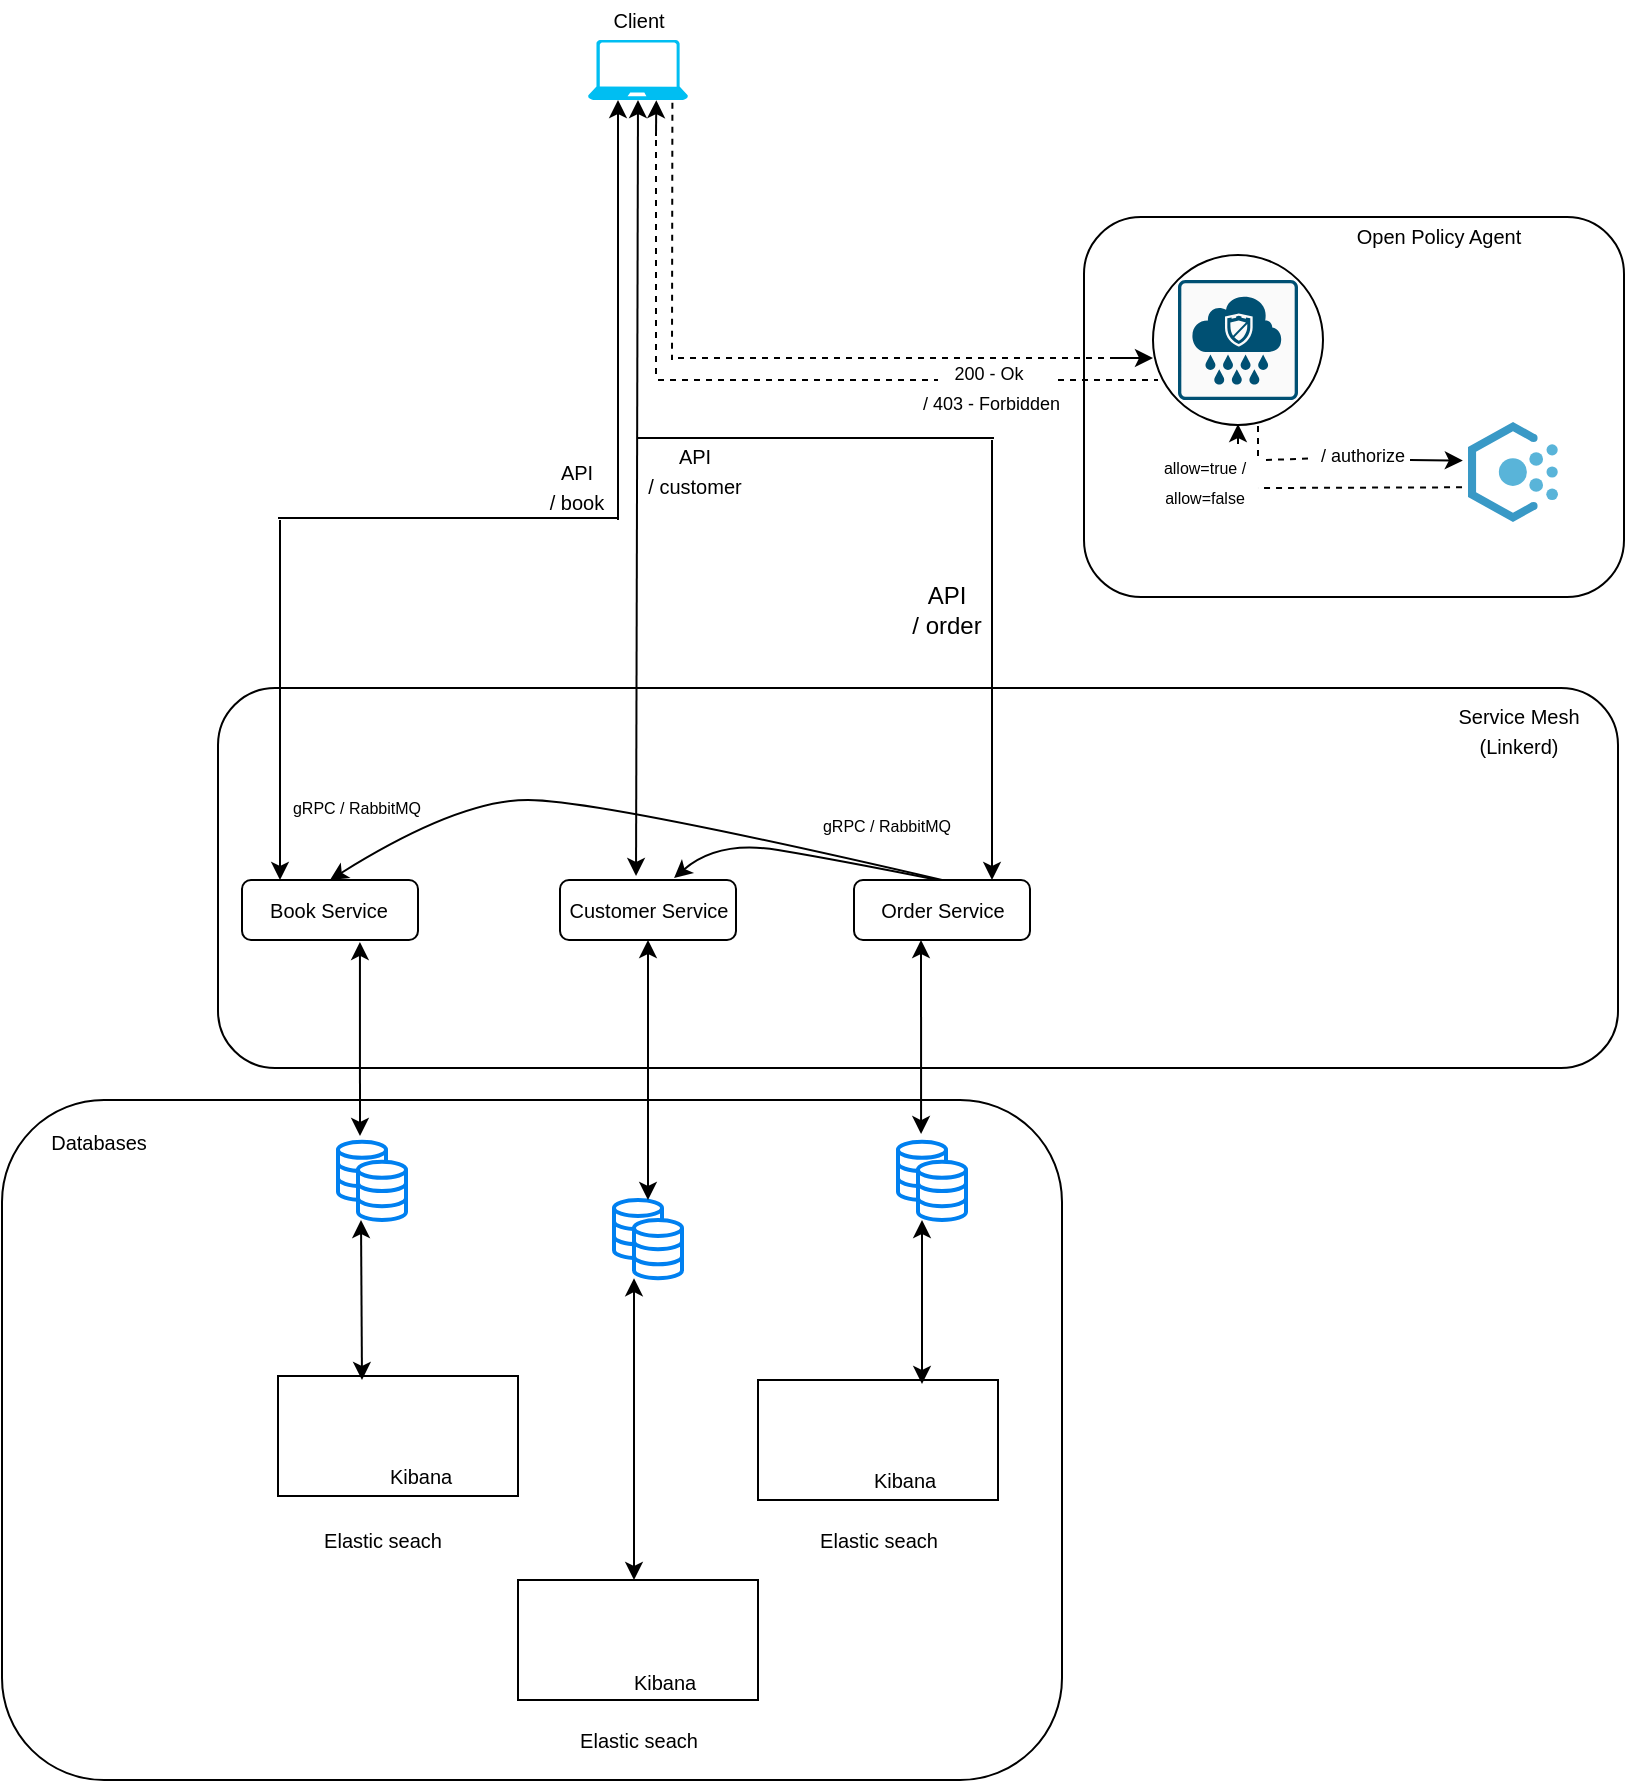 <mxfile version="13.1.3">
    <diagram id="rZOU31GtYG_FSq2hGe2G" name="Page-1">
        <mxGraphModel dx="571" dy="313" grid="1" gridSize="10" guides="1" tooltips="1" connect="1" arrows="1" fold="1" page="1" pageScale="1" pageWidth="850" pageHeight="1100" math="0" shadow="0">
            <root>
                <mxCell id="0"/>
                <mxCell id="1" parent="0"/>
                <mxCell id="GPaO3mNPhnGk44heOKdt-1" value="" style="html=1;verticalLabelPosition=bottom;align=center;labelBackgroundColor=#ffffff;verticalAlign=top;strokeWidth=2;strokeColor=#0080F0;shadow=0;dashed=0;shape=mxgraph.ios7.icons.data;" parent="1" vertex="1">
                    <mxGeometry x="408" y="610" width="24" height="29.1" as="geometry"/>
                </mxCell>
                <mxCell id="GPaO3mNPhnGk44heOKdt-2" value="" style="html=1;verticalLabelPosition=bottom;align=center;labelBackgroundColor=#ffffff;verticalAlign=top;strokeWidth=2;strokeColor=#0080F0;shadow=0;dashed=0;shape=mxgraph.ios7.icons.data;" parent="1" vertex="1">
                    <mxGeometry x="550" y="580.9" width="24" height="29.1" as="geometry"/>
                </mxCell>
                <mxCell id="GPaO3mNPhnGk44heOKdt-3" value="" style="html=1;verticalLabelPosition=bottom;align=center;labelBackgroundColor=#ffffff;verticalAlign=top;strokeWidth=2;strokeColor=#0080F0;shadow=0;dashed=0;shape=mxgraph.ios7.icons.data;" parent="1" vertex="1">
                    <mxGeometry x="270" y="580.9" width="24" height="29.1" as="geometry"/>
                </mxCell>
                <mxCell id="GPaO3mNPhnGk44heOKdt-4" value="" style="shape=image;html=1;verticalAlign=top;verticalLabelPosition=bottom;labelBackgroundColor=#ffffff;imageAspect=0;aspect=fixed;image=https://cdn4.iconfinder.com/data/icons/logos-brands-5/24/elastic-128.png" parent="1" vertex="1">
                    <mxGeometry x="242" y="698" width="28" height="28" as="geometry"/>
                </mxCell>
                <mxCell id="GPaO3mNPhnGk44heOKdt-5" value="" style="rounded=0;whiteSpace=wrap;html=1;fillColor=none;" parent="1" vertex="1">
                    <mxGeometry x="240" y="698" width="120" height="60" as="geometry"/>
                </mxCell>
                <mxCell id="GPaO3mNPhnGk44heOKdt-6" value="" style="rounded=0;whiteSpace=wrap;html=1;fillColor=none;" parent="1" vertex="1">
                    <mxGeometry x="360" y="800" width="120" height="60" as="geometry"/>
                </mxCell>
                <mxCell id="GPaO3mNPhnGk44heOKdt-7" value="" style="rounded=0;whiteSpace=wrap;html=1;fillColor=none;" parent="1" vertex="1">
                    <mxGeometry x="480" y="700" width="120" height="60" as="geometry"/>
                </mxCell>
                <mxCell id="GPaO3mNPhnGk44heOKdt-8" value="" style="shape=image;html=1;verticalAlign=top;verticalLabelPosition=bottom;labelBackgroundColor=#ffffff;imageAspect=0;aspect=fixed;image=https://cdn4.iconfinder.com/data/icons/logos-brands-5/24/elastic-128.png" parent="1" vertex="1">
                    <mxGeometry x="480" y="702" width="28" height="28" as="geometry"/>
                </mxCell>
                <mxCell id="GPaO3mNPhnGk44heOKdt-9" value="" style="shape=image;html=1;verticalAlign=top;verticalLabelPosition=bottom;labelBackgroundColor=#ffffff;imageAspect=0;aspect=fixed;image=https://cdn4.iconfinder.com/data/icons/logos-brands-5/24/elastic-128.png" parent="1" vertex="1">
                    <mxGeometry x="360" y="800" width="28" height="28" as="geometry"/>
                </mxCell>
                <mxCell id="GPaO3mNPhnGk44heOKdt-10" value="" style="shape=image;html=1;verticalAlign=top;verticalLabelPosition=bottom;labelBackgroundColor=#ffffff;imageAspect=0;aspect=fixed;image=https://cdn4.iconfinder.com/data/icons/logos-brands-5/24/kibana-128.png;fillColor=none;" parent="1" vertex="1">
                    <mxGeometry x="332" y="730" width="28" height="28" as="geometry"/>
                </mxCell>
                <mxCell id="GPaO3mNPhnGk44heOKdt-11" value="" style="shape=image;html=1;verticalAlign=top;verticalLabelPosition=bottom;labelBackgroundColor=#ffffff;imageAspect=0;aspect=fixed;image=https://cdn4.iconfinder.com/data/icons/logos-brands-5/24/kibana-128.png;fillColor=none;" parent="1" vertex="1">
                    <mxGeometry x="452" y="832" width="28" height="28" as="geometry"/>
                </mxCell>
                <mxCell id="GPaO3mNPhnGk44heOKdt-12" value="" style="shape=image;html=1;verticalAlign=top;verticalLabelPosition=bottom;labelBackgroundColor=#ffffff;imageAspect=0;aspect=fixed;image=https://cdn4.iconfinder.com/data/icons/logos-brands-5/24/kibana-128.png;fillColor=none;" parent="1" vertex="1">
                    <mxGeometry x="572" y="732" width="28" height="28" as="geometry"/>
                </mxCell>
                <mxCell id="GPaO3mNPhnGk44heOKdt-13" value="" style="html=1;verticalLabelPosition=bottom;align=center;labelBackgroundColor=#ffffff;verticalAlign=top;strokeWidth=2;strokeColor=#0080F0;shadow=0;dashed=0;shape=mxgraph.ios7.icons.data;" parent="1" vertex="1">
                    <mxGeometry x="280" y="590.9" width="24" height="29.1" as="geometry"/>
                </mxCell>
                <mxCell id="GPaO3mNPhnGk44heOKdt-14" value="" style="html=1;verticalLabelPosition=bottom;align=center;labelBackgroundColor=#ffffff;verticalAlign=top;strokeWidth=2;strokeColor=#0080F0;shadow=0;dashed=0;shape=mxgraph.ios7.icons.data;" parent="1" vertex="1">
                    <mxGeometry x="560" y="590.9" width="24" height="29.1" as="geometry"/>
                </mxCell>
                <mxCell id="GPaO3mNPhnGk44heOKdt-15" value="" style="html=1;verticalLabelPosition=bottom;align=center;labelBackgroundColor=#ffffff;verticalAlign=top;strokeWidth=2;strokeColor=#0080F0;shadow=0;dashed=0;shape=mxgraph.ios7.icons.data;" parent="1" vertex="1">
                    <mxGeometry x="418" y="620" width="24" height="29.1" as="geometry"/>
                </mxCell>
                <mxCell id="GPaO3mNPhnGk44heOKdt-17" value="" style="endArrow=classic;startArrow=classic;html=1;" parent="1" edge="1">
                    <mxGeometry width="50" height="50" relative="1" as="geometry">
                        <mxPoint x="282" y="700" as="sourcePoint"/>
                        <mxPoint x="281.5" y="620" as="targetPoint"/>
                    </mxGeometry>
                </mxCell>
                <mxCell id="GPaO3mNPhnGk44heOKdt-18" value="" style="endArrow=classic;startArrow=classic;html=1;" parent="1" edge="1">
                    <mxGeometry width="50" height="50" relative="1" as="geometry">
                        <mxPoint x="418" y="800" as="sourcePoint"/>
                        <mxPoint x="418" y="649.1" as="targetPoint"/>
                    </mxGeometry>
                </mxCell>
                <mxCell id="GPaO3mNPhnGk44heOKdt-19" value="" style="endArrow=classic;startArrow=classic;html=1;" parent="1" edge="1">
                    <mxGeometry width="50" height="50" relative="1" as="geometry">
                        <mxPoint x="562" y="702" as="sourcePoint"/>
                        <mxPoint x="562" y="620" as="targetPoint"/>
                    </mxGeometry>
                </mxCell>
                <mxCell id="GPaO3mNPhnGk44heOKdt-21" value="" style="rounded=1;whiteSpace=wrap;html=1;fillColor=none;" parent="1" vertex="1">
                    <mxGeometry x="222" y="450" width="88" height="30" as="geometry"/>
                </mxCell>
                <mxCell id="GPaO3mNPhnGk44heOKdt-22" value="" style="rounded=1;whiteSpace=wrap;html=1;fillColor=none;" parent="1" vertex="1">
                    <mxGeometry x="381" y="450" width="88" height="30" as="geometry"/>
                </mxCell>
                <mxCell id="GPaO3mNPhnGk44heOKdt-23" value="" style="rounded=1;whiteSpace=wrap;html=1;fillColor=none;" parent="1" vertex="1">
                    <mxGeometry x="528" y="450" width="88" height="30" as="geometry"/>
                </mxCell>
                <mxCell id="GPaO3mNPhnGk44heOKdt-24" value="" style="endArrow=classic;startArrow=classic;html=1;" parent="1" edge="1">
                    <mxGeometry width="50" height="50" relative="1" as="geometry">
                        <mxPoint x="425" y="610" as="sourcePoint"/>
                        <mxPoint x="425" y="480" as="targetPoint"/>
                    </mxGeometry>
                </mxCell>
                <mxCell id="GPaO3mNPhnGk44heOKdt-25" value="" style="endArrow=classic;startArrow=classic;html=1;entryX=0.67;entryY=1.033;entryDx=0;entryDy=0;entryPerimeter=0;" parent="1" target="GPaO3mNPhnGk44heOKdt-21" edge="1">
                    <mxGeometry width="50" height="50" relative="1" as="geometry">
                        <mxPoint x="281" y="578" as="sourcePoint"/>
                        <mxPoint x="282" y="480" as="targetPoint"/>
                    </mxGeometry>
                </mxCell>
                <mxCell id="GPaO3mNPhnGk44heOKdt-26" value="" style="endArrow=classic;startArrow=classic;html=1;entryX=0.67;entryY=1.033;entryDx=0;entryDy=0;entryPerimeter=0;" parent="1" edge="1">
                    <mxGeometry width="50" height="50" relative="1" as="geometry">
                        <mxPoint x="561.54" y="577.01" as="sourcePoint"/>
                        <mxPoint x="561.5" y="480" as="targetPoint"/>
                    </mxGeometry>
                </mxCell>
                <mxCell id="GPaO3mNPhnGk44heOKdt-30" value="" style="curved=1;endArrow=classic;html=1;exitX=0.5;exitY=0;exitDx=0;exitDy=0;entryX=0.5;entryY=0;entryDx=0;entryDy=0;" parent="1" source="GPaO3mNPhnGk44heOKdt-23" target="GPaO3mNPhnGk44heOKdt-21" edge="1">
                    <mxGeometry width="50" height="50" relative="1" as="geometry">
                        <mxPoint x="563" y="400" as="sourcePoint"/>
                        <mxPoint x="266" y="420" as="targetPoint"/>
                        <Array as="points">
                            <mxPoint x="400" y="410"/>
                            <mxPoint x="330" y="410"/>
                        </Array>
                    </mxGeometry>
                </mxCell>
                <mxCell id="GPaO3mNPhnGk44heOKdt-31" value="" style="curved=1;endArrow=classic;html=1;entryX=0.648;entryY=-0.033;entryDx=0;entryDy=0;entryPerimeter=0;" parent="1" target="GPaO3mNPhnGk44heOKdt-22" edge="1">
                    <mxGeometry width="50" height="50" relative="1" as="geometry">
                        <mxPoint x="570" y="450" as="sourcePoint"/>
                        <mxPoint x="320" y="430" as="targetPoint"/>
                        <Array as="points">
                            <mxPoint x="520" y="440"/>
                            <mxPoint x="460" y="430"/>
                        </Array>
                    </mxGeometry>
                </mxCell>
                <mxCell id="GPaO3mNPhnGk44heOKdt-32" value="&lt;font style=&quot;font-size: 10px&quot;&gt;Book Service&lt;/font&gt;" style="text;html=1;align=center;verticalAlign=middle;resizable=0;points=[];autosize=1;" parent="1" vertex="1">
                    <mxGeometry x="230" y="455" width="70" height="20" as="geometry"/>
                </mxCell>
                <mxCell id="GPaO3mNPhnGk44heOKdt-33" value="&lt;font style=&quot;font-size: 10px&quot;&gt;Customer Service&lt;/font&gt;" style="text;html=1;align=center;verticalAlign=middle;resizable=0;points=[];autosize=1;" parent="1" vertex="1">
                    <mxGeometry x="380" y="455" width="90" height="20" as="geometry"/>
                </mxCell>
                <mxCell id="GPaO3mNPhnGk44heOKdt-38" value="&lt;font style=&quot;font-size: 10px&quot;&gt;Order Service&lt;/font&gt;" style="text;html=1;align=center;verticalAlign=middle;resizable=0;points=[];autosize=1;" parent="1" vertex="1">
                    <mxGeometry x="532" y="455" width="80" height="20" as="geometry"/>
                </mxCell>
                <mxCell id="GPaO3mNPhnGk44heOKdt-39" value="" style="verticalLabelPosition=bottom;html=1;verticalAlign=top;align=center;strokeColor=none;fillColor=#00BEF2;shape=mxgraph.azure.laptop;pointerEvents=1;" parent="1" vertex="1">
                    <mxGeometry x="395" y="30" width="50" height="30" as="geometry"/>
                </mxCell>
                <mxCell id="GPaO3mNPhnGk44heOKdt-40" value="&lt;font style=&quot;font-size: 10px&quot;&gt;Client&lt;/font&gt;" style="text;html=1;align=center;verticalAlign=middle;resizable=0;points=[];autosize=1;" parent="1" vertex="1">
                    <mxGeometry x="400" y="10" width="40" height="20" as="geometry"/>
                </mxCell>
                <mxCell id="GPaO3mNPhnGk44heOKdt-47" value="" style="rounded=1;whiteSpace=wrap;html=1;fillColor=none;" parent="1" vertex="1">
                    <mxGeometry x="210" y="354" width="700" height="190" as="geometry"/>
                </mxCell>
                <mxCell id="GPaO3mNPhnGk44heOKdt-48" value="" style="ellipse;whiteSpace=wrap;html=1;aspect=fixed;fillColor=none;" parent="1" vertex="1">
                    <mxGeometry x="677.5" y="137.5" width="85" height="85" as="geometry"/>
                </mxCell>
                <mxCell id="GPaO3mNPhnGk44heOKdt-49" value="" style="points=[[0.015,0.015,0],[0.985,0.015,0],[0.985,0.985,0],[0.015,0.985,0],[0.25,0,0],[0.5,0,0],[0.75,0,0],[1,0.25,0],[1,0.5,0],[1,0.75,0],[0.75,1,0],[0.5,1,0],[0.25,1,0],[0,0.75,0],[0,0.5,0],[0,0.25,0]];verticalLabelPosition=bottom;html=1;verticalAlign=top;aspect=fixed;align=center;pointerEvents=1;shape=mxgraph.cisco19.rect;prIcon=policy_configuration;fillColor=#FAFAFA;strokeColor=#005073;" parent="1" vertex="1">
                    <mxGeometry x="690" y="150" width="60" height="60" as="geometry"/>
                </mxCell>
                <mxCell id="GPaO3mNPhnGk44heOKdt-55" value="" style="endArrow=none;dashed=1;html=1;" parent="1" edge="1">
                    <mxGeometry width="50" height="50" relative="1" as="geometry">
                        <mxPoint x="440" y="189" as="sourcePoint"/>
                        <mxPoint x="671" y="189" as="targetPoint"/>
                    </mxGeometry>
                </mxCell>
                <mxCell id="GPaO3mNPhnGk44heOKdt-56" value="" style="endArrow=classic;html=1;" parent="1" edge="1">
                    <mxGeometry width="50" height="50" relative="1" as="geometry">
                        <mxPoint x="657.5" y="189" as="sourcePoint"/>
                        <mxPoint x="677.5" y="189" as="targetPoint"/>
                    </mxGeometry>
                </mxCell>
                <mxCell id="GPaO3mNPhnGk44heOKdt-59" value="" style="endArrow=none;dashed=1;html=1;exitX=0.844;exitY=1.044;exitDx=0;exitDy=0;exitPerimeter=0;" parent="1" edge="1" source="GPaO3mNPhnGk44heOKdt-39">
                    <mxGeometry width="50" height="50" relative="1" as="geometry">
                        <mxPoint x="437" y="159" as="sourcePoint"/>
                        <mxPoint x="437" y="190" as="targetPoint"/>
                    </mxGeometry>
                </mxCell>
                <mxCell id="GPaO3mNPhnGk44heOKdt-62" value="" style="endArrow=none;dashed=1;html=1;" parent="1" edge="1">
                    <mxGeometry width="50" height="50" relative="1" as="geometry">
                        <mxPoint x="430" y="200" as="sourcePoint"/>
                        <mxPoint x="570" y="200" as="targetPoint"/>
                    </mxGeometry>
                </mxCell>
                <mxCell id="GPaO3mNPhnGk44heOKdt-63" value="" style="endArrow=none;dashed=1;html=1;" parent="1" edge="1">
                    <mxGeometry width="50" height="50" relative="1" as="geometry">
                        <mxPoint x="429" y="80" as="sourcePoint"/>
                        <mxPoint x="429" y="200" as="targetPoint"/>
                    </mxGeometry>
                </mxCell>
                <mxCell id="GPaO3mNPhnGk44heOKdt-64" value="" style="endArrow=classic;html=1;entryX=0.703;entryY=1.003;entryDx=0;entryDy=0;entryPerimeter=0;" parent="1" edge="1">
                    <mxGeometry width="50" height="50" relative="1" as="geometry">
                        <mxPoint x="429" y="78" as="sourcePoint"/>
                        <mxPoint x="429.15" y="60.09" as="targetPoint"/>
                        <Array as="points"/>
                    </mxGeometry>
                </mxCell>
                <mxCell id="GPaO3mNPhnGk44heOKdt-65" value="" style="endArrow=none;dashed=1;html=1;" parent="1" edge="1">
                    <mxGeometry width="50" height="50" relative="1" as="geometry">
                        <mxPoint x="630" y="200" as="sourcePoint"/>
                        <mxPoint x="680" y="200.0" as="targetPoint"/>
                    </mxGeometry>
                </mxCell>
                <mxCell id="GPaO3mNPhnGk44heOKdt-66" value="&lt;font style=&quot;font-size: 9px&quot;&gt;200 - Ok&lt;br&gt;&amp;nbsp;/ 403 - Forbidden&lt;/font&gt;" style="text;html=1;align=center;verticalAlign=middle;resizable=0;points=[];autosize=1;" parent="1" vertex="1">
                    <mxGeometry x="550" y="182.5" width="90" height="40" as="geometry"/>
                </mxCell>
                <mxCell id="GPaO3mNPhnGk44heOKdt-67" value="&lt;font style=&quot;font-size: 8px&quot;&gt;gRPC / RabbitMQ&lt;/font&gt;" style="text;html=1;align=center;verticalAlign=middle;resizable=0;points=[];autosize=1;" parent="1" vertex="1">
                    <mxGeometry x="239" y="403" width="80" height="20" as="geometry"/>
                </mxCell>
                <mxCell id="GPaO3mNPhnGk44heOKdt-68" value="&lt;font style=&quot;font-size: 8px&quot;&gt;gRPC / RabbitMQ&lt;/font&gt;" style="text;html=1;align=center;verticalAlign=middle;resizable=0;points=[];autosize=1;" parent="1" vertex="1">
                    <mxGeometry x="504" y="412" width="80" height="20" as="geometry"/>
                </mxCell>
                <mxCell id="GPaO3mNPhnGk44heOKdt-70" value="" style="endArrow=classic;html=1;entryX=0.3;entryY=1;entryDx=0;entryDy=0;entryPerimeter=0;" parent="1" edge="1" target="GPaO3mNPhnGk44heOKdt-39">
                    <mxGeometry width="50" height="50" relative="1" as="geometry">
                        <mxPoint x="410" y="270" as="sourcePoint"/>
                        <mxPoint x="410" y="158.99" as="targetPoint"/>
                    </mxGeometry>
                </mxCell>
                <mxCell id="GPaO3mNPhnGk44heOKdt-71" value="" style="endArrow=classic;html=1;entryX=0.25;entryY=0;entryDx=0;entryDy=0;" parent="1" edge="1">
                    <mxGeometry width="50" height="50" relative="1" as="geometry">
                        <mxPoint x="241" y="270" as="sourcePoint"/>
                        <mxPoint x="241" y="450" as="targetPoint"/>
                    </mxGeometry>
                </mxCell>
                <mxCell id="GPaO3mNPhnGk44heOKdt-72" value="" style="endArrow=none;html=1;" parent="1" edge="1">
                    <mxGeometry width="50" height="50" relative="1" as="geometry">
                        <mxPoint x="240" y="269" as="sourcePoint"/>
                        <mxPoint x="410" y="269" as="targetPoint"/>
                    </mxGeometry>
                </mxCell>
                <mxCell id="GPaO3mNPhnGk44heOKdt-73" value="" style="endArrow=classic;startArrow=classic;html=1;exitX=0.5;exitY=1;exitDx=0;exitDy=0;exitPerimeter=0;entryX=0.432;entryY=-0.067;entryDx=0;entryDy=0;entryPerimeter=0;" parent="1" source="GPaO3mNPhnGk44heOKdt-39" target="GPaO3mNPhnGk44heOKdt-22" edge="1">
                    <mxGeometry width="50" height="50" relative="1" as="geometry">
                        <mxPoint x="400" y="500" as="sourcePoint"/>
                        <mxPoint x="420" y="440" as="targetPoint"/>
                    </mxGeometry>
                </mxCell>
                <mxCell id="GPaO3mNPhnGk44heOKdt-75" value="" style="rounded=1;whiteSpace=wrap;html=1;fillColor=none;" parent="1" vertex="1">
                    <mxGeometry x="102" y="560" width="530" height="340" as="geometry"/>
                </mxCell>
                <mxCell id="GPaO3mNPhnGk44heOKdt-76" value="&lt;font style=&quot;font-size: 10px&quot;&gt;Open Policy Agent&lt;/font&gt;" style="text;html=1;align=center;verticalAlign=middle;resizable=0;points=[];autosize=1;" parent="1" vertex="1">
                    <mxGeometry x="770" y="117.5" width="100" height="20" as="geometry"/>
                </mxCell>
                <mxCell id="GPaO3mNPhnGk44heOKdt-77" value="" style="rounded=1;whiteSpace=wrap;html=1;fillColor=none;" parent="1" vertex="1">
                    <mxGeometry x="643" y="118.5" width="270" height="190" as="geometry"/>
                </mxCell>
                <mxCell id="GPaO3mNPhnGk44heOKdt-78" value="&lt;font style=&quot;font-size: 10px&quot;&gt;API&lt;br&gt;/ customer&lt;/font&gt;" style="text;html=1;align=center;verticalAlign=middle;resizable=0;points=[];autosize=1;" parent="1" vertex="1">
                    <mxGeometry x="418" y="230" width="60" height="30" as="geometry"/>
                </mxCell>
                <mxCell id="GPaO3mNPhnGk44heOKdt-79" value="&lt;font style=&quot;font-size: 10px&quot;&gt;API&lt;br&gt;/ book&lt;/font&gt;" style="text;html=1;align=center;verticalAlign=middle;resizable=0;points=[];autosize=1;" parent="1" vertex="1">
                    <mxGeometry x="369" y="238" width="40" height="30" as="geometry"/>
                </mxCell>
                <mxCell id="GPaO3mNPhnGk44heOKdt-80" value="" style="endArrow=classic;html=1;entryX=0.75;entryY=0;entryDx=0;entryDy=0;" parent="1" edge="1">
                    <mxGeometry width="50" height="50" relative="1" as="geometry">
                        <mxPoint x="597" y="230" as="sourcePoint"/>
                        <mxPoint x="597" y="450" as="targetPoint"/>
                    </mxGeometry>
                </mxCell>
                <mxCell id="GPaO3mNPhnGk44heOKdt-81" value="" style="endArrow=none;html=1;" parent="1" edge="1">
                    <mxGeometry width="50" height="50" relative="1" as="geometry">
                        <mxPoint x="420" y="229" as="sourcePoint"/>
                        <mxPoint x="598" y="229" as="targetPoint"/>
                    </mxGeometry>
                </mxCell>
                <mxCell id="GPaO3mNPhnGk44heOKdt-82" value="API&lt;br&gt;/ order" style="text;html=1;align=center;verticalAlign=middle;resizable=0;points=[];autosize=1;" parent="1" vertex="1">
                    <mxGeometry x="549" y="300" width="50" height="30" as="geometry"/>
                </mxCell>
                <mxCell id="GPaO3mNPhnGk44heOKdt-83" value="" style="aspect=fixed;html=1;points=[];align=center;image;fontSize=12;image=img/lib/mscae/Policy.svg;fillColor=none;" parent="1" vertex="1">
                    <mxGeometry x="835" y="221" width="44.99" height="50" as="geometry"/>
                </mxCell>
                <mxCell id="GPaO3mNPhnGk44heOKdt-85" value="" style="endArrow=classic;html=1;entryX=-0.013;entryY=0.285;entryDx=0;entryDy=0;entryPerimeter=0;" parent="1" edge="1">
                    <mxGeometry width="50" height="50" relative="1" as="geometry">
                        <mxPoint x="806" y="240" as="sourcePoint"/>
                        <mxPoint x="832.415" y="240.25" as="targetPoint"/>
                    </mxGeometry>
                </mxCell>
                <mxCell id="GPaO3mNPhnGk44heOKdt-86" value="" style="endArrow=none;dashed=1;html=1;entryX=-0.006;entryY=0.614;entryDx=0;entryDy=0;entryPerimeter=0;" parent="1" edge="1">
                    <mxGeometry width="50" height="50" relative="1" as="geometry">
                        <mxPoint x="734" y="240" as="sourcePoint"/>
                        <mxPoint x="755.64" y="239.28" as="targetPoint"/>
                        <Array as="points"/>
                    </mxGeometry>
                </mxCell>
                <mxCell id="GPaO3mNPhnGk44heOKdt-87" value="" style="endArrow=none;dashed=1;html=1;" parent="1" edge="1">
                    <mxGeometry width="50" height="50" relative="1" as="geometry">
                        <mxPoint x="730" y="238" as="sourcePoint"/>
                        <mxPoint x="730" y="220.5" as="targetPoint"/>
                    </mxGeometry>
                </mxCell>
                <mxCell id="GPaO3mNPhnGk44heOKdt-88" value="" style="endArrow=none;dashed=1;html=1;exitX=-0.044;exitY=0.553;exitDx=0;exitDy=0;exitPerimeter=0;" parent="1" edge="1">
                    <mxGeometry width="50" height="50" relative="1" as="geometry">
                        <mxPoint x="832.02" y="253.65" as="sourcePoint"/>
                        <mxPoint x="730" y="254" as="targetPoint"/>
                    </mxGeometry>
                </mxCell>
                <mxCell id="GPaO3mNPhnGk44heOKdt-89" value="" style="endArrow=classic;html=1;" parent="1" edge="1">
                    <mxGeometry width="50" height="50" relative="1" as="geometry">
                        <mxPoint x="720" y="232" as="sourcePoint"/>
                        <mxPoint x="720" y="222" as="targetPoint"/>
                    </mxGeometry>
                </mxCell>
                <mxCell id="GPaO3mNPhnGk44heOKdt-91" value="&lt;font style=&quot;font-size: 10px&quot;&gt;Service Mesh&lt;br&gt;(Linkerd)&lt;br&gt;&lt;/font&gt;" style="text;html=1;align=center;verticalAlign=middle;resizable=0;points=[];autosize=1;" parent="1" vertex="1">
                    <mxGeometry x="820" y="360" width="80" height="30" as="geometry"/>
                </mxCell>
                <mxCell id="GPaO3mNPhnGk44heOKdt-92" value="&lt;font style=&quot;font-size: 10px&quot;&gt;Databases&lt;/font&gt;" style="text;html=1;align=center;verticalAlign=middle;resizable=0;points=[];autosize=1;" parent="1" vertex="1">
                    <mxGeometry x="120" y="570.9" width="60" height="20" as="geometry"/>
                </mxCell>
                <mxCell id="GPaO3mNPhnGk44heOKdt-93" value="&lt;font style=&quot;font-size: 10px&quot;&gt;Elastic seach&lt;/font&gt;" style="text;html=1;align=center;verticalAlign=middle;resizable=0;points=[];autosize=1;" parent="1" vertex="1">
                    <mxGeometry x="257" y="770" width="70" height="20" as="geometry"/>
                </mxCell>
                <mxCell id="GPaO3mNPhnGk44heOKdt-94" value="&lt;font style=&quot;font-size: 10px&quot;&gt;Elastic seach&lt;/font&gt;" style="text;html=1;align=center;verticalAlign=middle;resizable=0;points=[];autosize=1;" parent="1" vertex="1">
                    <mxGeometry x="505" y="770" width="70" height="20" as="geometry"/>
                </mxCell>
                <mxCell id="GPaO3mNPhnGk44heOKdt-95" value="&lt;font style=&quot;font-size: 10px&quot;&gt;Elastic seach&lt;/font&gt;" style="text;html=1;align=center;verticalAlign=middle;resizable=0;points=[];autosize=1;" parent="1" vertex="1">
                    <mxGeometry x="385" y="870" width="70" height="20" as="geometry"/>
                </mxCell>
                <mxCell id="GPaO3mNPhnGk44heOKdt-96" value="&lt;font style=&quot;font-size: 10px&quot;&gt;Kibana&lt;/font&gt;" style="text;html=1;align=center;verticalAlign=middle;resizable=0;points=[];autosize=1;" parent="1" vertex="1">
                    <mxGeometry x="286" y="738" width="50" height="20" as="geometry"/>
                </mxCell>
                <mxCell id="GPaO3mNPhnGk44heOKdt-97" value="&lt;font style=&quot;font-size: 10px&quot;&gt;Kibana&lt;/font&gt;" style="text;html=1;align=center;verticalAlign=middle;resizable=0;points=[];autosize=1;" parent="1" vertex="1">
                    <mxGeometry x="528" y="740" width="50" height="20" as="geometry"/>
                </mxCell>
                <mxCell id="GPaO3mNPhnGk44heOKdt-98" value="&lt;font style=&quot;font-size: 10px&quot;&gt;Kibana&lt;/font&gt;" style="text;html=1;align=center;verticalAlign=middle;resizable=0;points=[];autosize=1;" parent="1" vertex="1">
                    <mxGeometry x="408" y="841" width="50" height="20" as="geometry"/>
                </mxCell>
                <mxCell id="GPaO3mNPhnGk44heOKdt-99" value="&lt;font style=&quot;font-size: 8px&quot;&gt;allow=true /&lt;br&gt;allow=false&lt;/font&gt;" style="text;html=1;align=center;verticalAlign=middle;resizable=0;points=[];autosize=1;" parent="1" vertex="1">
                    <mxGeometry x="673" y="230" width="60" height="40" as="geometry"/>
                </mxCell>
                <mxCell id="GPaO3mNPhnGk44heOKdt-100" value="&lt;span style=&quot;font-size: 9px&quot;&gt;/ authorize&lt;/span&gt;" style="text;html=1;align=center;verticalAlign=middle;resizable=0;points=[];autosize=1;" parent="1" vertex="1">
                    <mxGeometry x="752" y="227" width="60" height="20" as="geometry"/>
                </mxCell>
            </root>
        </mxGraphModel>
    </diagram>
</mxfile>